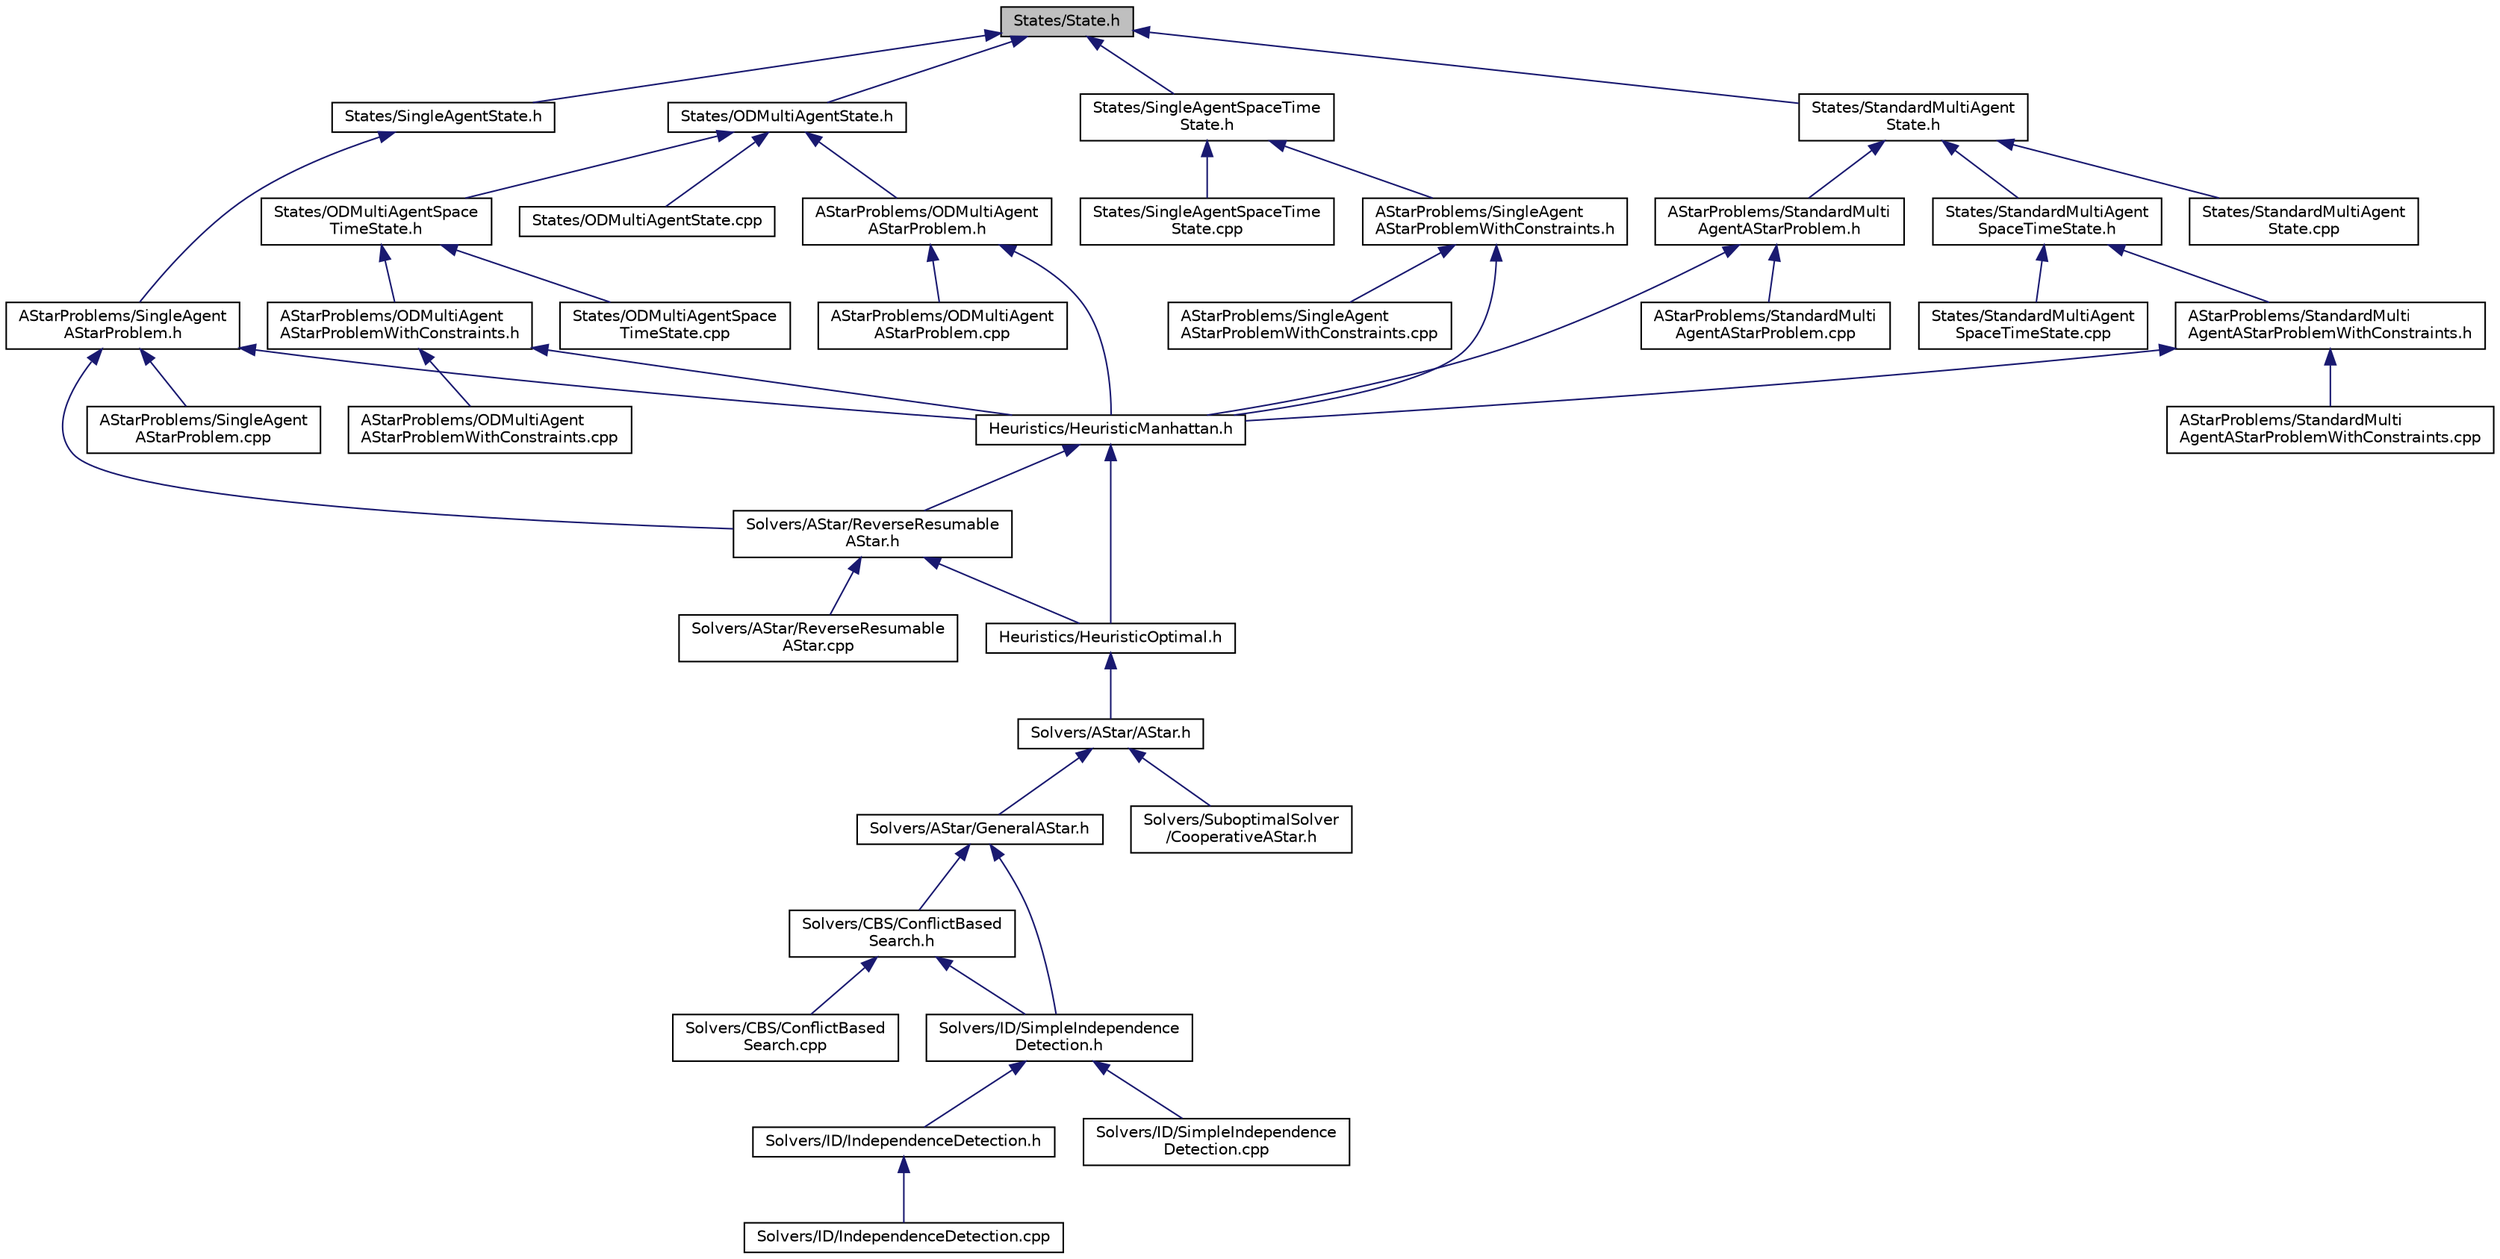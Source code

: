 digraph "States/State.h"
{
 // INTERACTIVE_SVG=YES
 // LATEX_PDF_SIZE
  edge [fontname="Helvetica",fontsize="10",labelfontname="Helvetica",labelfontsize="10"];
  node [fontname="Helvetica",fontsize="10",shape=record];
  Node1 [label="States/State.h",height=0.2,width=0.4,color="black", fillcolor="grey75", style="filled", fontcolor="black",tooltip=" "];
  Node1 -> Node2 [dir="back",color="midnightblue",fontsize="10",style="solid",fontname="Helvetica"];
  Node2 [label="States/ODMultiAgentState.h",height=0.2,width=0.4,color="black", fillcolor="white", style="filled",URL="$ODMultiAgentState_8h.html",tooltip=" "];
  Node2 -> Node3 [dir="back",color="midnightblue",fontsize="10",style="solid",fontname="Helvetica"];
  Node3 [label="AStarProblems/ODMultiAgent\lAStarProblem.h",height=0.2,width=0.4,color="black", fillcolor="white", style="filled",URL="$ODMultiAgentAStarProblem_8h.html",tooltip=" "];
  Node3 -> Node4 [dir="back",color="midnightblue",fontsize="10",style="solid",fontname="Helvetica"];
  Node4 [label="AStarProblems/ODMultiAgent\lAStarProblem.cpp",height=0.2,width=0.4,color="black", fillcolor="white", style="filled",URL="$ODMultiAgentAStarProblem_8cpp.html",tooltip=" "];
  Node3 -> Node5 [dir="back",color="midnightblue",fontsize="10",style="solid",fontname="Helvetica"];
  Node5 [label="Heuristics/HeuristicManhattan.h",height=0.2,width=0.4,color="black", fillcolor="white", style="filled",URL="$HeuristicManhattan_8h.html",tooltip=" "];
  Node5 -> Node6 [dir="back",color="midnightblue",fontsize="10",style="solid",fontname="Helvetica"];
  Node6 [label="Heuristics/HeuristicOptimal.h",height=0.2,width=0.4,color="black", fillcolor="white", style="filled",URL="$HeuristicOptimal_8h.html",tooltip=" "];
  Node6 -> Node7 [dir="back",color="midnightblue",fontsize="10",style="solid",fontname="Helvetica"];
  Node7 [label="Solvers/AStar/AStar.h",height=0.2,width=0.4,color="black", fillcolor="white", style="filled",URL="$AStar_8h.html",tooltip=" "];
  Node7 -> Node8 [dir="back",color="midnightblue",fontsize="10",style="solid",fontname="Helvetica"];
  Node8 [label="Solvers/AStar/GeneralAStar.h",height=0.2,width=0.4,color="black", fillcolor="white", style="filled",URL="$GeneralAStar_8h.html",tooltip=" "];
  Node8 -> Node9 [dir="back",color="midnightblue",fontsize="10",style="solid",fontname="Helvetica"];
  Node9 [label="Solvers/CBS/ConflictBased\lSearch.h",height=0.2,width=0.4,color="black", fillcolor="white", style="filled",URL="$ConflictBasedSearch_8h.html",tooltip=" "];
  Node9 -> Node10 [dir="back",color="midnightblue",fontsize="10",style="solid",fontname="Helvetica"];
  Node10 [label="Solvers/CBS/ConflictBased\lSearch.cpp",height=0.2,width=0.4,color="black", fillcolor="white", style="filled",URL="$ConflictBasedSearch_8cpp.html",tooltip=" "];
  Node9 -> Node11 [dir="back",color="midnightblue",fontsize="10",style="solid",fontname="Helvetica"];
  Node11 [label="Solvers/ID/SimpleIndependence\lDetection.h",height=0.2,width=0.4,color="black", fillcolor="white", style="filled",URL="$SimpleIndependenceDetection_8h.html",tooltip=" "];
  Node11 -> Node12 [dir="back",color="midnightblue",fontsize="10",style="solid",fontname="Helvetica"];
  Node12 [label="Solvers/ID/IndependenceDetection.h",height=0.2,width=0.4,color="black", fillcolor="white", style="filled",URL="$IndependenceDetection_8h.html",tooltip=" "];
  Node12 -> Node13 [dir="back",color="midnightblue",fontsize="10",style="solid",fontname="Helvetica"];
  Node13 [label="Solvers/ID/IndependenceDetection.cpp",height=0.2,width=0.4,color="black", fillcolor="white", style="filled",URL="$IndependenceDetection_8cpp.html",tooltip=" "];
  Node11 -> Node14 [dir="back",color="midnightblue",fontsize="10",style="solid",fontname="Helvetica"];
  Node14 [label="Solvers/ID/SimpleIndependence\lDetection.cpp",height=0.2,width=0.4,color="black", fillcolor="white", style="filled",URL="$SimpleIndependenceDetection_8cpp.html",tooltip=" "];
  Node8 -> Node11 [dir="back",color="midnightblue",fontsize="10",style="solid",fontname="Helvetica"];
  Node7 -> Node15 [dir="back",color="midnightblue",fontsize="10",style="solid",fontname="Helvetica"];
  Node15 [label="Solvers/SuboptimalSolver\l/CooperativeAStar.h",height=0.2,width=0.4,color="black", fillcolor="white", style="filled",URL="$CooperativeAStar_8h.html",tooltip=" "];
  Node5 -> Node16 [dir="back",color="midnightblue",fontsize="10",style="solid",fontname="Helvetica"];
  Node16 [label="Solvers/AStar/ReverseResumable\lAStar.h",height=0.2,width=0.4,color="black", fillcolor="white", style="filled",URL="$ReverseResumableAStar_8h.html",tooltip=" "];
  Node16 -> Node6 [dir="back",color="midnightblue",fontsize="10",style="solid",fontname="Helvetica"];
  Node16 -> Node17 [dir="back",color="midnightblue",fontsize="10",style="solid",fontname="Helvetica"];
  Node17 [label="Solvers/AStar/ReverseResumable\lAStar.cpp",height=0.2,width=0.4,color="black", fillcolor="white", style="filled",URL="$ReverseResumableAStar_8cpp.html",tooltip=" "];
  Node2 -> Node18 [dir="back",color="midnightblue",fontsize="10",style="solid",fontname="Helvetica"];
  Node18 [label="States/ODMultiAgentSpace\lTimeState.h",height=0.2,width=0.4,color="black", fillcolor="white", style="filled",URL="$ODMultiAgentSpaceTimeState_8h.html",tooltip=" "];
  Node18 -> Node19 [dir="back",color="midnightblue",fontsize="10",style="solid",fontname="Helvetica"];
  Node19 [label="AStarProblems/ODMultiAgent\lAStarProblemWithConstraints.h",height=0.2,width=0.4,color="black", fillcolor="white", style="filled",URL="$ODMultiAgentAStarProblemWithConstraints_8h.html",tooltip=" "];
  Node19 -> Node20 [dir="back",color="midnightblue",fontsize="10",style="solid",fontname="Helvetica"];
  Node20 [label="AStarProblems/ODMultiAgent\lAStarProblemWithConstraints.cpp",height=0.2,width=0.4,color="black", fillcolor="white", style="filled",URL="$ODMultiAgentAStarProblemWithConstraints_8cpp.html",tooltip=" "];
  Node19 -> Node5 [dir="back",color="midnightblue",fontsize="10",style="solid",fontname="Helvetica"];
  Node18 -> Node21 [dir="back",color="midnightblue",fontsize="10",style="solid",fontname="Helvetica"];
  Node21 [label="States/ODMultiAgentSpace\lTimeState.cpp",height=0.2,width=0.4,color="black", fillcolor="white", style="filled",URL="$ODMultiAgentSpaceTimeState_8cpp.html",tooltip=" "];
  Node2 -> Node22 [dir="back",color="midnightblue",fontsize="10",style="solid",fontname="Helvetica"];
  Node22 [label="States/ODMultiAgentState.cpp",height=0.2,width=0.4,color="black", fillcolor="white", style="filled",URL="$ODMultiAgentState_8cpp.html",tooltip=" "];
  Node1 -> Node23 [dir="back",color="midnightblue",fontsize="10",style="solid",fontname="Helvetica"];
  Node23 [label="States/SingleAgentState.h",height=0.2,width=0.4,color="black", fillcolor="white", style="filled",URL="$SingleAgentState_8h.html",tooltip=" "];
  Node23 -> Node24 [dir="back",color="midnightblue",fontsize="10",style="solid",fontname="Helvetica"];
  Node24 [label="AStarProblems/SingleAgent\lAStarProblem.h",height=0.2,width=0.4,color="black", fillcolor="white", style="filled",URL="$SingleAgentAStarProblem_8h.html",tooltip=" "];
  Node24 -> Node25 [dir="back",color="midnightblue",fontsize="10",style="solid",fontname="Helvetica"];
  Node25 [label="AStarProblems/SingleAgent\lAStarProblem.cpp",height=0.2,width=0.4,color="black", fillcolor="white", style="filled",URL="$SingleAgentAStarProblem_8cpp.html",tooltip=" "];
  Node24 -> Node5 [dir="back",color="midnightblue",fontsize="10",style="solid",fontname="Helvetica"];
  Node24 -> Node16 [dir="back",color="midnightblue",fontsize="10",style="solid",fontname="Helvetica"];
  Node1 -> Node26 [dir="back",color="midnightblue",fontsize="10",style="solid",fontname="Helvetica"];
  Node26 [label="States/SingleAgentSpaceTime\lState.h",height=0.2,width=0.4,color="black", fillcolor="white", style="filled",URL="$SingleAgentSpaceTimeState_8h.html",tooltip=" "];
  Node26 -> Node27 [dir="back",color="midnightblue",fontsize="10",style="solid",fontname="Helvetica"];
  Node27 [label="AStarProblems/SingleAgent\lAStarProblemWithConstraints.h",height=0.2,width=0.4,color="black", fillcolor="white", style="filled",URL="$SingleAgentAStarProblemWithConstraints_8h.html",tooltip=" "];
  Node27 -> Node28 [dir="back",color="midnightblue",fontsize="10",style="solid",fontname="Helvetica"];
  Node28 [label="AStarProblems/SingleAgent\lAStarProblemWithConstraints.cpp",height=0.2,width=0.4,color="black", fillcolor="white", style="filled",URL="$SingleAgentAStarProblemWithConstraints_8cpp.html",tooltip=" "];
  Node27 -> Node5 [dir="back",color="midnightblue",fontsize="10",style="solid",fontname="Helvetica"];
  Node26 -> Node29 [dir="back",color="midnightblue",fontsize="10",style="solid",fontname="Helvetica"];
  Node29 [label="States/SingleAgentSpaceTime\lState.cpp",height=0.2,width=0.4,color="black", fillcolor="white", style="filled",URL="$SingleAgentSpaceTimeState_8cpp.html",tooltip=" "];
  Node1 -> Node30 [dir="back",color="midnightblue",fontsize="10",style="solid",fontname="Helvetica"];
  Node30 [label="States/StandardMultiAgent\lState.h",height=0.2,width=0.4,color="black", fillcolor="white", style="filled",URL="$StandardMultiAgentState_8h.html",tooltip=" "];
  Node30 -> Node31 [dir="back",color="midnightblue",fontsize="10",style="solid",fontname="Helvetica"];
  Node31 [label="AStarProblems/StandardMulti\lAgentAStarProblem.h",height=0.2,width=0.4,color="black", fillcolor="white", style="filled",URL="$StandardMultiAgentAStarProblem_8h.html",tooltip=" "];
  Node31 -> Node32 [dir="back",color="midnightblue",fontsize="10",style="solid",fontname="Helvetica"];
  Node32 [label="AStarProblems/StandardMulti\lAgentAStarProblem.cpp",height=0.2,width=0.4,color="black", fillcolor="white", style="filled",URL="$StandardMultiAgentAStarProblem_8cpp.html",tooltip=" "];
  Node31 -> Node5 [dir="back",color="midnightblue",fontsize="10",style="solid",fontname="Helvetica"];
  Node30 -> Node33 [dir="back",color="midnightblue",fontsize="10",style="solid",fontname="Helvetica"];
  Node33 [label="States/StandardMultiAgent\lSpaceTimeState.h",height=0.2,width=0.4,color="black", fillcolor="white", style="filled",URL="$StandardMultiAgentSpaceTimeState_8h.html",tooltip=" "];
  Node33 -> Node34 [dir="back",color="midnightblue",fontsize="10",style="solid",fontname="Helvetica"];
  Node34 [label="AStarProblems/StandardMulti\lAgentAStarProblemWithConstraints.h",height=0.2,width=0.4,color="black", fillcolor="white", style="filled",URL="$StandardMultiAgentAStarProblemWithConstraints_8h.html",tooltip=" "];
  Node34 -> Node35 [dir="back",color="midnightblue",fontsize="10",style="solid",fontname="Helvetica"];
  Node35 [label="AStarProblems/StandardMulti\lAgentAStarProblemWithConstraints.cpp",height=0.2,width=0.4,color="black", fillcolor="white", style="filled",URL="$StandardMultiAgentAStarProblemWithConstraints_8cpp.html",tooltip=" "];
  Node34 -> Node5 [dir="back",color="midnightblue",fontsize="10",style="solid",fontname="Helvetica"];
  Node33 -> Node36 [dir="back",color="midnightblue",fontsize="10",style="solid",fontname="Helvetica"];
  Node36 [label="States/StandardMultiAgent\lSpaceTimeState.cpp",height=0.2,width=0.4,color="black", fillcolor="white", style="filled",URL="$StandardMultiAgentSpaceTimeState_8cpp.html",tooltip=" "];
  Node30 -> Node37 [dir="back",color="midnightblue",fontsize="10",style="solid",fontname="Helvetica"];
  Node37 [label="States/StandardMultiAgent\lState.cpp",height=0.2,width=0.4,color="black", fillcolor="white", style="filled",URL="$StandardMultiAgentState_8cpp.html",tooltip=" "];
}
